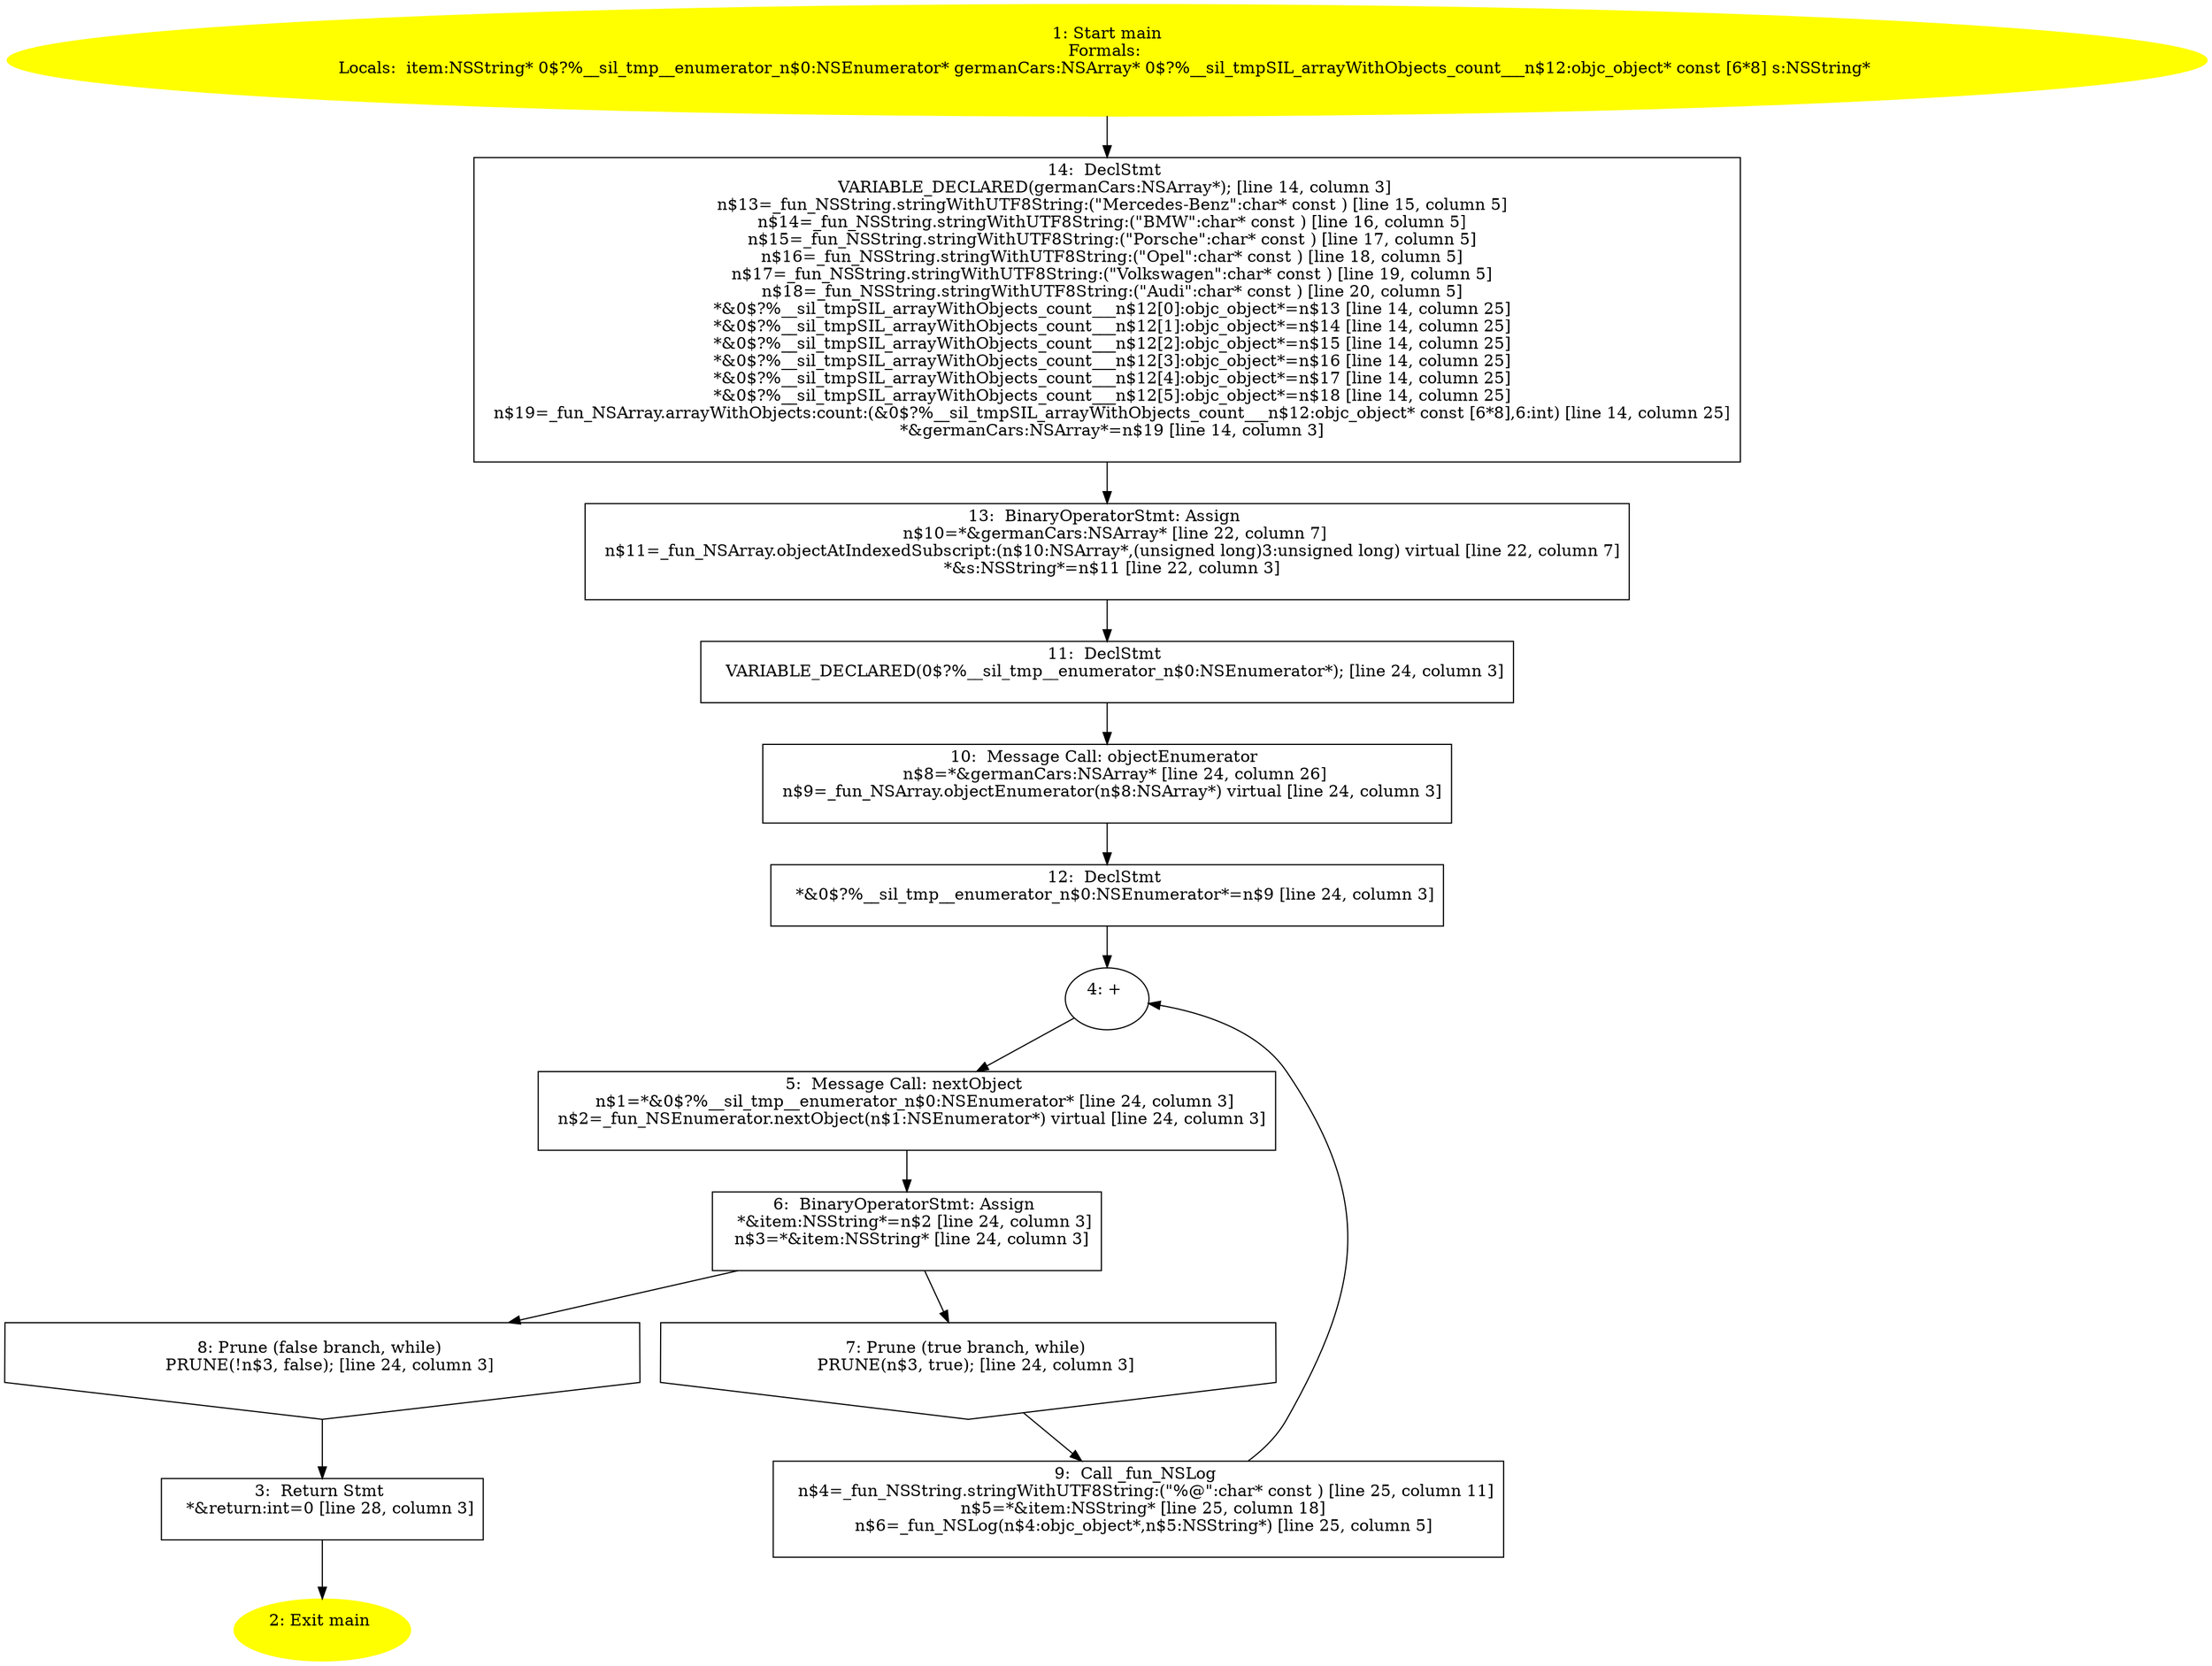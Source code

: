 /* @generated */
digraph cfg {
"main.fad58de7366495db4650cfefac2fcd61_1" [label="1: Start main\nFormals: \nLocals:  item:NSString* 0$?%__sil_tmp__enumerator_n$0:NSEnumerator* germanCars:NSArray* 0$?%__sil_tmpSIL_arrayWithObjects_count___n$12:objc_object* const [6*8] s:NSString* \n  " color=yellow style=filled]
	

	 "main.fad58de7366495db4650cfefac2fcd61_1" -> "main.fad58de7366495db4650cfefac2fcd61_14" ;
"main.fad58de7366495db4650cfefac2fcd61_2" [label="2: Exit main \n  " color=yellow style=filled]
	

"main.fad58de7366495db4650cfefac2fcd61_3" [label="3:  Return Stmt \n   *&return:int=0 [line 28, column 3]\n " shape="box"]
	

	 "main.fad58de7366495db4650cfefac2fcd61_3" -> "main.fad58de7366495db4650cfefac2fcd61_2" ;
"main.fad58de7366495db4650cfefac2fcd61_4" [label="4: + \n  " ]
	

	 "main.fad58de7366495db4650cfefac2fcd61_4" -> "main.fad58de7366495db4650cfefac2fcd61_5" ;
"main.fad58de7366495db4650cfefac2fcd61_5" [label="5:  Message Call: nextObject \n   n$1=*&0$?%__sil_tmp__enumerator_n$0:NSEnumerator* [line 24, column 3]\n  n$2=_fun_NSEnumerator.nextObject(n$1:NSEnumerator*) virtual [line 24, column 3]\n " shape="box"]
	

	 "main.fad58de7366495db4650cfefac2fcd61_5" -> "main.fad58de7366495db4650cfefac2fcd61_6" ;
"main.fad58de7366495db4650cfefac2fcd61_6" [label="6:  BinaryOperatorStmt: Assign \n   *&item:NSString*=n$2 [line 24, column 3]\n  n$3=*&item:NSString* [line 24, column 3]\n " shape="box"]
	

	 "main.fad58de7366495db4650cfefac2fcd61_6" -> "main.fad58de7366495db4650cfefac2fcd61_7" ;
	 "main.fad58de7366495db4650cfefac2fcd61_6" -> "main.fad58de7366495db4650cfefac2fcd61_8" ;
"main.fad58de7366495db4650cfefac2fcd61_7" [label="7: Prune (true branch, while) \n   PRUNE(n$3, true); [line 24, column 3]\n " shape="invhouse"]
	

	 "main.fad58de7366495db4650cfefac2fcd61_7" -> "main.fad58de7366495db4650cfefac2fcd61_9" ;
"main.fad58de7366495db4650cfefac2fcd61_8" [label="8: Prune (false branch, while) \n   PRUNE(!n$3, false); [line 24, column 3]\n " shape="invhouse"]
	

	 "main.fad58de7366495db4650cfefac2fcd61_8" -> "main.fad58de7366495db4650cfefac2fcd61_3" ;
"main.fad58de7366495db4650cfefac2fcd61_9" [label="9:  Call _fun_NSLog \n   n$4=_fun_NSString.stringWithUTF8String:(\"%@\":char* const ) [line 25, column 11]\n  n$5=*&item:NSString* [line 25, column 18]\n  n$6=_fun_NSLog(n$4:objc_object*,n$5:NSString*) [line 25, column 5]\n " shape="box"]
	

	 "main.fad58de7366495db4650cfefac2fcd61_9" -> "main.fad58de7366495db4650cfefac2fcd61_4" ;
"main.fad58de7366495db4650cfefac2fcd61_10" [label="10:  Message Call: objectEnumerator \n   n$8=*&germanCars:NSArray* [line 24, column 26]\n  n$9=_fun_NSArray.objectEnumerator(n$8:NSArray*) virtual [line 24, column 3]\n " shape="box"]
	

	 "main.fad58de7366495db4650cfefac2fcd61_10" -> "main.fad58de7366495db4650cfefac2fcd61_12" ;
"main.fad58de7366495db4650cfefac2fcd61_11" [label="11:  DeclStmt \n   VARIABLE_DECLARED(0$?%__sil_tmp__enumerator_n$0:NSEnumerator*); [line 24, column 3]\n " shape="box"]
	

	 "main.fad58de7366495db4650cfefac2fcd61_11" -> "main.fad58de7366495db4650cfefac2fcd61_10" ;
"main.fad58de7366495db4650cfefac2fcd61_12" [label="12:  DeclStmt \n   *&0$?%__sil_tmp__enumerator_n$0:NSEnumerator*=n$9 [line 24, column 3]\n " shape="box"]
	

	 "main.fad58de7366495db4650cfefac2fcd61_12" -> "main.fad58de7366495db4650cfefac2fcd61_4" ;
"main.fad58de7366495db4650cfefac2fcd61_13" [label="13:  BinaryOperatorStmt: Assign \n   n$10=*&germanCars:NSArray* [line 22, column 7]\n  n$11=_fun_NSArray.objectAtIndexedSubscript:(n$10:NSArray*,(unsigned long)3:unsigned long) virtual [line 22, column 7]\n  *&s:NSString*=n$11 [line 22, column 3]\n " shape="box"]
	

	 "main.fad58de7366495db4650cfefac2fcd61_13" -> "main.fad58de7366495db4650cfefac2fcd61_11" ;
"main.fad58de7366495db4650cfefac2fcd61_14" [label="14:  DeclStmt \n   VARIABLE_DECLARED(germanCars:NSArray*); [line 14, column 3]\n  n$13=_fun_NSString.stringWithUTF8String:(\"Mercedes-Benz\":char* const ) [line 15, column 5]\n  n$14=_fun_NSString.stringWithUTF8String:(\"BMW\":char* const ) [line 16, column 5]\n  n$15=_fun_NSString.stringWithUTF8String:(\"Porsche\":char* const ) [line 17, column 5]\n  n$16=_fun_NSString.stringWithUTF8String:(\"Opel\":char* const ) [line 18, column 5]\n  n$17=_fun_NSString.stringWithUTF8String:(\"Volkswagen\":char* const ) [line 19, column 5]\n  n$18=_fun_NSString.stringWithUTF8String:(\"Audi\":char* const ) [line 20, column 5]\n  *&0$?%__sil_tmpSIL_arrayWithObjects_count___n$12[0]:objc_object*=n$13 [line 14, column 25]\n  *&0$?%__sil_tmpSIL_arrayWithObjects_count___n$12[1]:objc_object*=n$14 [line 14, column 25]\n  *&0$?%__sil_tmpSIL_arrayWithObjects_count___n$12[2]:objc_object*=n$15 [line 14, column 25]\n  *&0$?%__sil_tmpSIL_arrayWithObjects_count___n$12[3]:objc_object*=n$16 [line 14, column 25]\n  *&0$?%__sil_tmpSIL_arrayWithObjects_count___n$12[4]:objc_object*=n$17 [line 14, column 25]\n  *&0$?%__sil_tmpSIL_arrayWithObjects_count___n$12[5]:objc_object*=n$18 [line 14, column 25]\n  n$19=_fun_NSArray.arrayWithObjects:count:(&0$?%__sil_tmpSIL_arrayWithObjects_count___n$12:objc_object* const [6*8],6:int) [line 14, column 25]\n  *&germanCars:NSArray*=n$19 [line 14, column 3]\n " shape="box"]
	

	 "main.fad58de7366495db4650cfefac2fcd61_14" -> "main.fad58de7366495db4650cfefac2fcd61_13" ;
}
